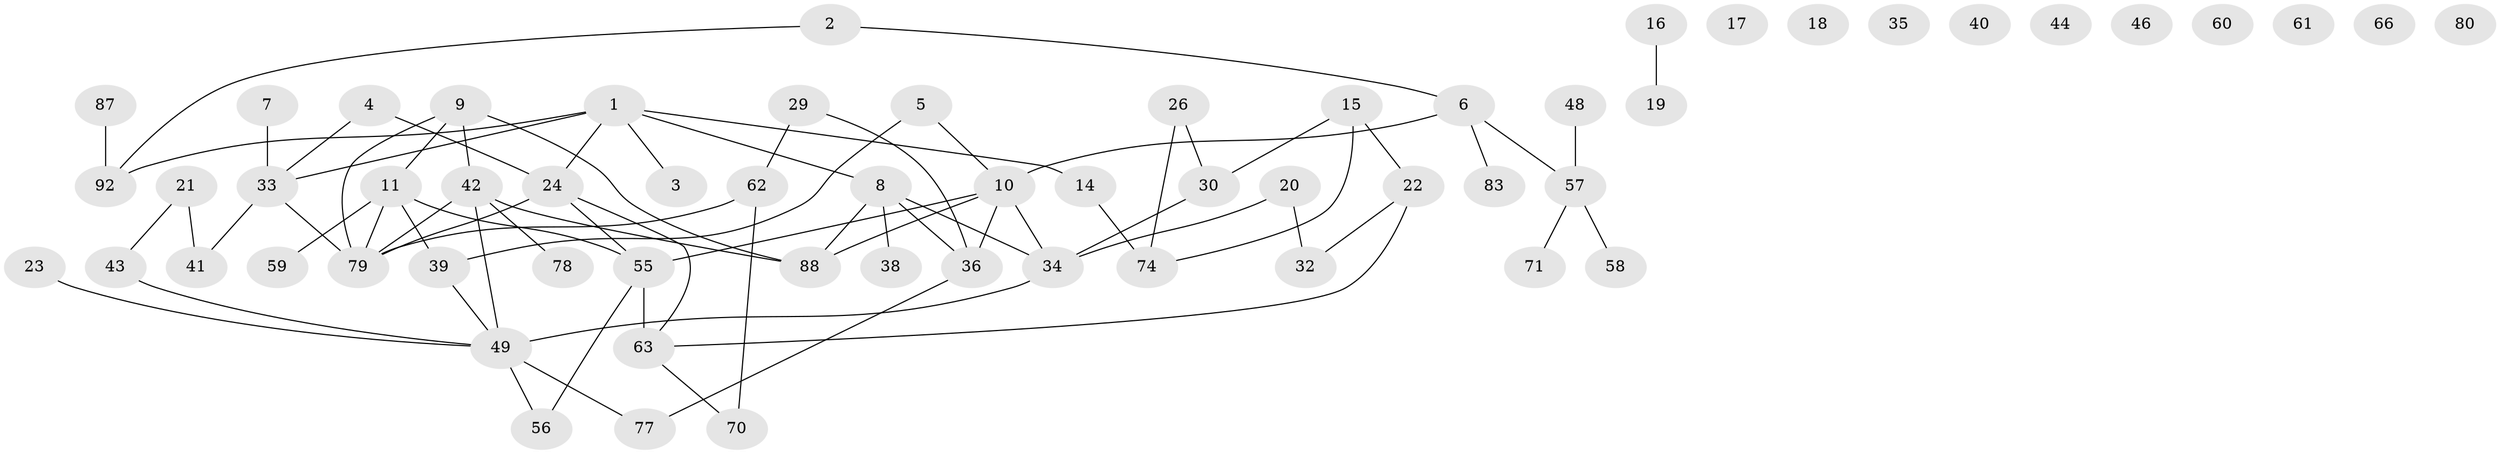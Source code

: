 // original degree distribution, {5: 0.052083333333333336, 3: 0.23958333333333334, 2: 0.2604166666666667, 1: 0.25, 0: 0.08333333333333333, 4: 0.09375, 6: 0.020833333333333332}
// Generated by graph-tools (version 1.1) at 2025/41/03/06/25 10:41:20]
// undirected, 61 vertices, 73 edges
graph export_dot {
graph [start="1"]
  node [color=gray90,style=filled];
  1 [super="+73"];
  2 [super="+31"];
  3 [super="+53"];
  4 [super="+69"];
  5 [super="+64"];
  6 [super="+68"];
  7 [super="+45"];
  8 [super="+81"];
  9 [super="+47"];
  10 [super="+12"];
  11 [super="+13"];
  14;
  15;
  16;
  17 [super="+67"];
  18;
  19 [super="+85"];
  20 [super="+86"];
  21 [super="+25"];
  22 [super="+28"];
  23;
  24 [super="+51"];
  26 [super="+27"];
  29 [super="+54"];
  30 [super="+37"];
  32;
  33 [super="+93"];
  34;
  35;
  36;
  38;
  39 [super="+76"];
  40 [super="+50"];
  41;
  42 [super="+52"];
  43 [super="+90"];
  44;
  46;
  48;
  49 [super="+91"];
  55 [super="+89"];
  56 [super="+95"];
  57 [super="+65"];
  58;
  59;
  60;
  61;
  62 [super="+75"];
  63 [super="+82"];
  66;
  70;
  71 [super="+72"];
  74 [super="+84"];
  77;
  78;
  79 [super="+96"];
  80;
  83;
  87;
  88 [super="+94"];
  92;
  1 -- 3;
  1 -- 14;
  1 -- 24;
  1 -- 92;
  1 -- 33;
  1 -- 8;
  2 -- 92;
  2 -- 6;
  4 -- 33;
  4 -- 24;
  5 -- 39;
  5 -- 10;
  6 -- 57;
  6 -- 83;
  6 -- 10;
  7 -- 33;
  8 -- 88;
  8 -- 34;
  8 -- 36;
  8 -- 38;
  9 -- 42;
  9 -- 88;
  9 -- 79;
  9 -- 11;
  10 -- 34;
  10 -- 55;
  10 -- 88;
  10 -- 36;
  11 -- 55;
  11 -- 39;
  11 -- 59;
  11 -- 79;
  14 -- 74;
  15 -- 30;
  15 -- 74;
  15 -- 22;
  16 -- 19;
  20 -- 32;
  20 -- 34;
  21 -- 41;
  21 -- 43;
  22 -- 32;
  22 -- 63;
  23 -- 49;
  24 -- 79;
  24 -- 63;
  24 -- 55;
  26 -- 30;
  26 -- 74;
  29 -- 36;
  29 -- 62;
  30 -- 34;
  33 -- 79;
  33 -- 41;
  34 -- 49;
  36 -- 77;
  39 -- 49;
  42 -- 78;
  42 -- 79;
  42 -- 49;
  42 -- 88;
  43 -- 49;
  48 -- 57;
  49 -- 77;
  49 -- 56;
  55 -- 63;
  55 -- 56;
  57 -- 58;
  57 -- 71;
  62 -- 70;
  62 -- 79;
  63 -- 70;
  87 -- 92;
}
